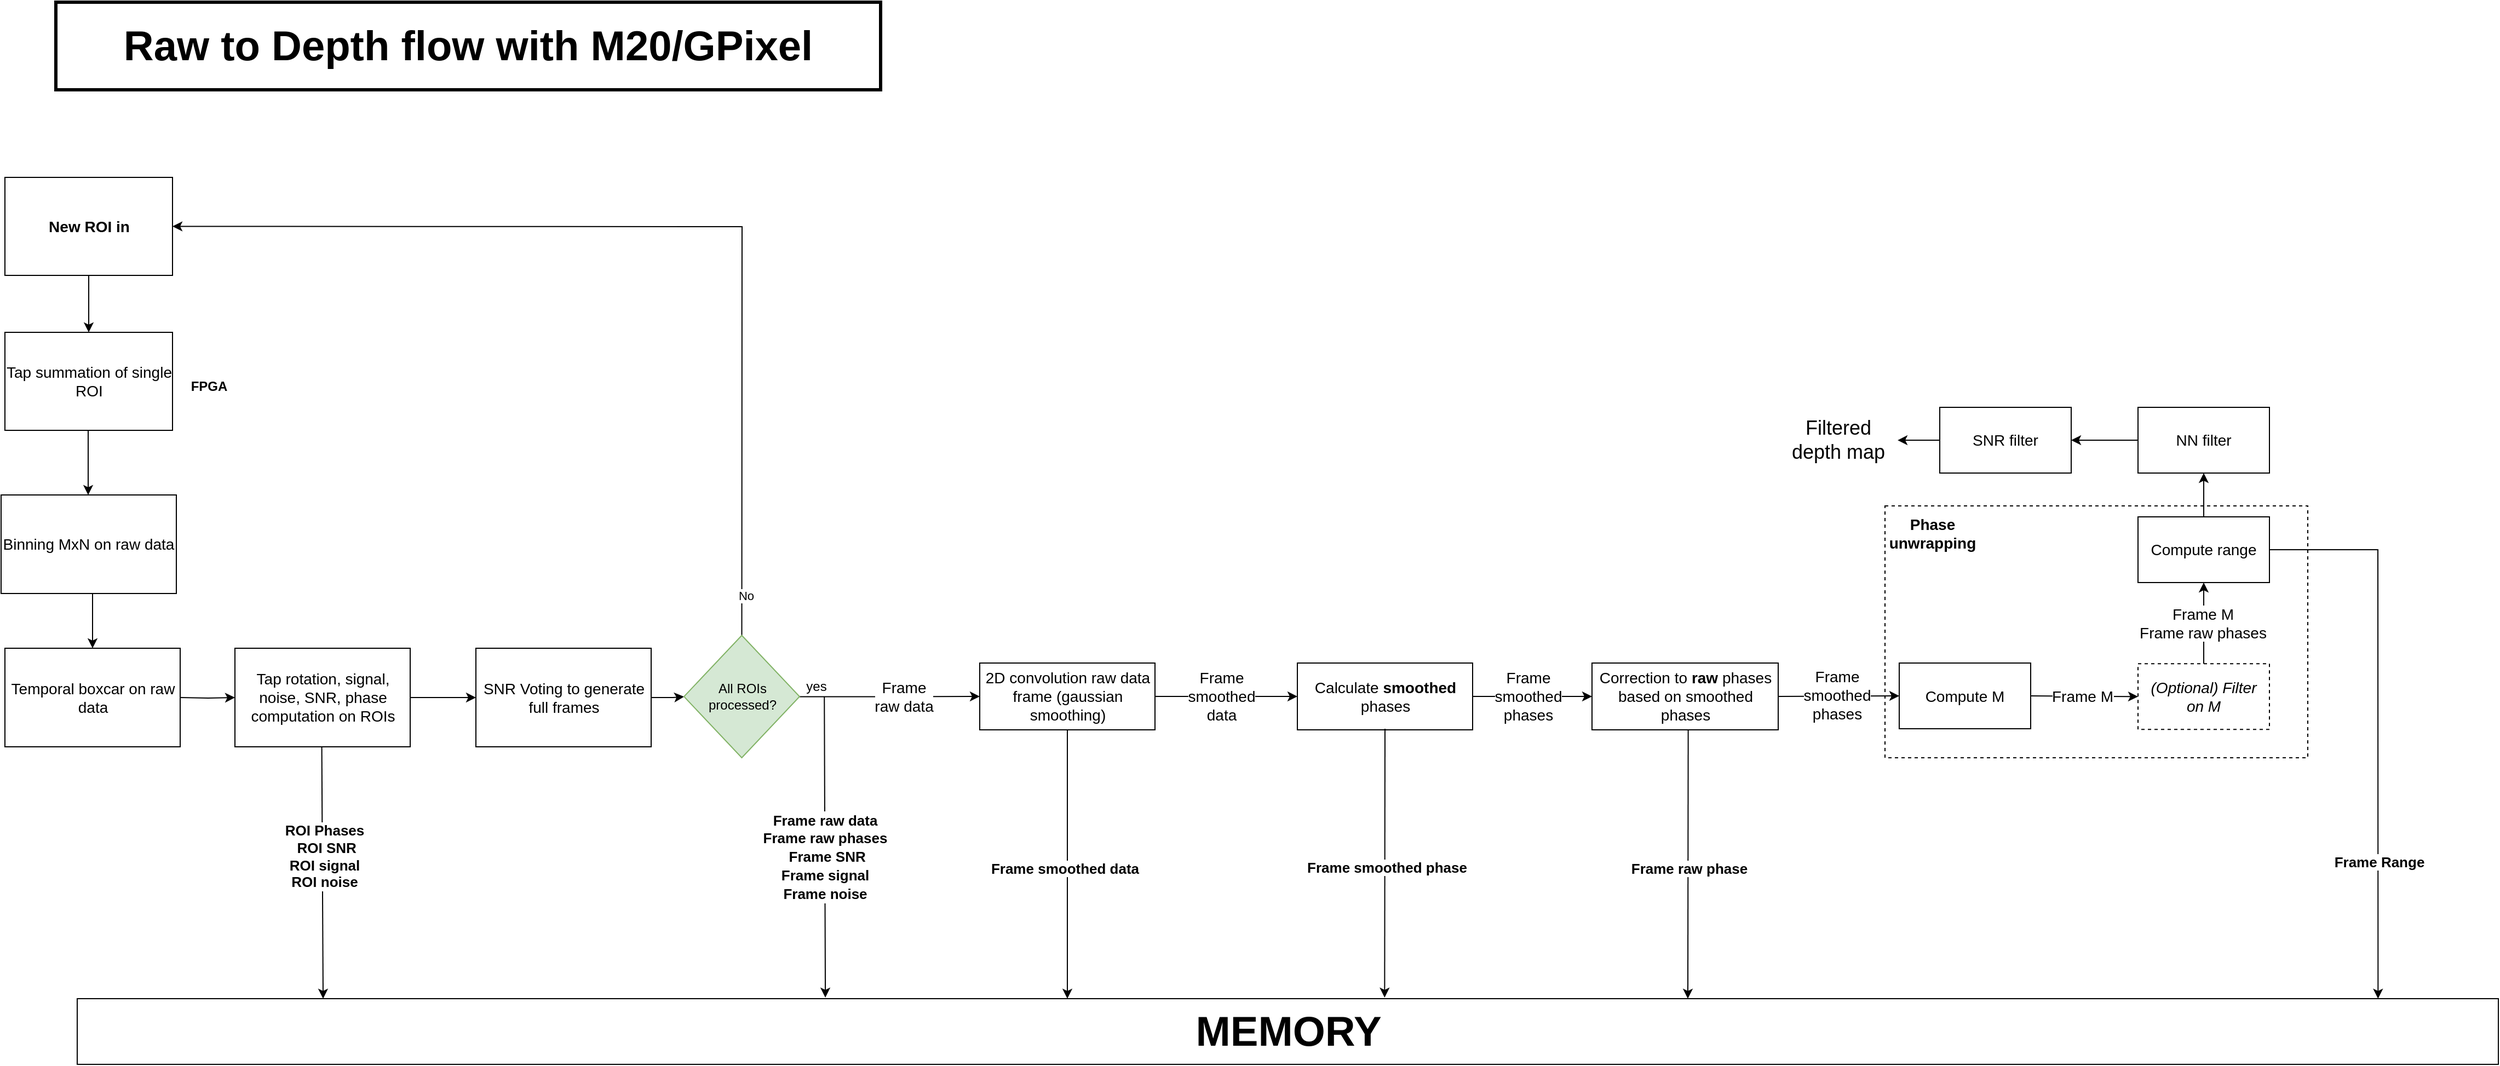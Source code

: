 <mxfile version="20.6.0" type="device" pages="3"><diagram id="_1r0rrtnISIJLW2VxxI8" name="M20_GPixel"><mxGraphModel dx="1733" dy="1053" grid="1" gridSize="10" guides="1" tooltips="1" connect="1" arrows="1" fold="1" page="1" pageScale="1" pageWidth="2336" pageHeight="1654" math="0" shadow="0"><root><mxCell id="6aKRy_bnanjTAb0YDLWA-0"/><mxCell id="6aKRy_bnanjTAb0YDLWA-1" parent="6aKRy_bnanjTAb0YDLWA-0"/><mxCell id="S5E-c5DxsR167eCjcxZW-0" value="" style="edgeStyle=orthogonalEdgeStyle;rounded=0;orthogonalLoop=1;jettySize=auto;html=1;" parent="6aKRy_bnanjTAb0YDLWA-1" source="S5E-c5DxsR167eCjcxZW-1" target="S5E-c5DxsR167eCjcxZW-4" edge="1"><mxGeometry relative="1" as="geometry"/></mxCell><mxCell id="S5E-c5DxsR167eCjcxZW-1" value="&lt;b style=&quot;font-size: 14px&quot;&gt;New ROI in&lt;/b&gt;" style="rounded=0;whiteSpace=wrap;html=1;" parent="6aKRy_bnanjTAb0YDLWA-1" vertex="1"><mxGeometry x="33.5" y="270" width="153" height="89.5" as="geometry"/></mxCell><mxCell id="S5E-c5DxsR167eCjcxZW-2" value="" style="edgeStyle=orthogonalEdgeStyle;rounded=0;orthogonalLoop=1;jettySize=auto;html=1;entryX=0.475;entryY=0;entryDx=0;entryDy=0;entryPerimeter=0;" parent="6aKRy_bnanjTAb0YDLWA-1" source="S5E-c5DxsR167eCjcxZW-4" edge="1"><mxGeometry relative="1" as="geometry"><mxPoint x="109.5" y="560" as="targetPoint"/></mxGeometry></mxCell><mxCell id="S5E-c5DxsR167eCjcxZW-4" value="&lt;font style=&quot;font-size: 14px&quot;&gt;Tap summation of single ROI&lt;/font&gt;" style="rounded=0;whiteSpace=wrap;html=1;" parent="6aKRy_bnanjTAb0YDLWA-1" vertex="1"><mxGeometry x="33.5" y="411.5" width="153" height="89.5" as="geometry"/></mxCell><mxCell id="S5E-c5DxsR167eCjcxZW-5" value="" style="edgeStyle=orthogonalEdgeStyle;rounded=0;orthogonalLoop=1;jettySize=auto;html=1;fontSize=18;" parent="6aKRy_bnanjTAb0YDLWA-1" target="S5E-c5DxsR167eCjcxZW-27" edge="1"><mxGeometry relative="1" as="geometry"><mxPoint x="193.5" y="745" as="sourcePoint"/></mxGeometry></mxCell><mxCell id="S5E-c5DxsR167eCjcxZW-8" value="&lt;b&gt;FPGA&lt;/b&gt;" style="text;html=1;strokeColor=none;fillColor=none;align=center;verticalAlign=middle;whiteSpace=wrap;rounded=0;" parent="6aKRy_bnanjTAb0YDLWA-1" vertex="1"><mxGeometry x="190" y="446.25" width="60" height="30" as="geometry"/></mxCell><mxCell id="S5E-c5DxsR167eCjcxZW-9" value="" style="edgeStyle=orthogonalEdgeStyle;rounded=0;orthogonalLoop=1;jettySize=auto;html=1;" parent="6aKRy_bnanjTAb0YDLWA-1" source="S5E-c5DxsR167eCjcxZW-10" target="S5E-c5DxsR167eCjcxZW-24" edge="1"><mxGeometry relative="1" as="geometry"/></mxCell><mxCell id="S5E-c5DxsR167eCjcxZW-10" value="&lt;font style=&quot;font-size: 14px&quot;&gt;SNR Voting to generate full frames&lt;/font&gt;" style="rounded=0;whiteSpace=wrap;html=1;" parent="6aKRy_bnanjTAb0YDLWA-1" vertex="1"><mxGeometry x="463.5" y="700" width="160" height="90" as="geometry"/></mxCell><mxCell id="S5E-c5DxsR167eCjcxZW-11" value="" style="edgeStyle=orthogonalEdgeStyle;rounded=0;orthogonalLoop=1;jettySize=auto;html=1;" parent="6aKRy_bnanjTAb0YDLWA-1" source="S5E-c5DxsR167eCjcxZW-13" target="S5E-c5DxsR167eCjcxZW-16" edge="1"><mxGeometry relative="1" as="geometry"/></mxCell><mxCell id="DTqda7pxivJY_WhNnPBy-13" value="Frame &lt;br&gt;smoothed&lt;br&gt;data" style="edgeLabel;html=1;align=center;verticalAlign=middle;resizable=0;points=[];fontSize=14;" parent="S5E-c5DxsR167eCjcxZW-11" vertex="1" connectable="0"><mxGeometry x="-0.247" y="-1" relative="1" as="geometry"><mxPoint x="11" y="-1" as="offset"/></mxGeometry></mxCell><mxCell id="S5E-c5DxsR167eCjcxZW-13" value="&lt;font style=&quot;font-size: 14px&quot;&gt;2D convolution raw data frame (gaussian smoothing)&lt;/font&gt;" style="rounded=0;whiteSpace=wrap;html=1;" parent="6aKRy_bnanjTAb0YDLWA-1" vertex="1"><mxGeometry x="923.5" y="713.5" width="160" height="61" as="geometry"/></mxCell><mxCell id="DTqda7pxivJY_WhNnPBy-8" value="" style="edgeStyle=orthogonalEdgeStyle;rounded=0;orthogonalLoop=1;jettySize=auto;html=1;fontSize=14;" parent="6aKRy_bnanjTAb0YDLWA-1" source="S5E-c5DxsR167eCjcxZW-16" target="DTqda7pxivJY_WhNnPBy-7" edge="1"><mxGeometry relative="1" as="geometry"/></mxCell><mxCell id="DTqda7pxivJY_WhNnPBy-14" value="Frame &lt;br&gt;smoothed &lt;br&gt;phases" style="edgeLabel;html=1;align=center;verticalAlign=middle;resizable=0;points=[];fontSize=14;" parent="DTqda7pxivJY_WhNnPBy-8" vertex="1" connectable="0"><mxGeometry x="-0.175" y="1" relative="1" as="geometry"><mxPoint x="5" y="1" as="offset"/></mxGeometry></mxCell><mxCell id="S5E-c5DxsR167eCjcxZW-16" value="&lt;font style=&quot;font-size: 14px&quot;&gt;Calculate &lt;b&gt;smoothed &lt;/b&gt;phases&lt;/font&gt;" style="rounded=0;whiteSpace=wrap;html=1;" parent="6aKRy_bnanjTAb0YDLWA-1" vertex="1"><mxGeometry x="1213.5" y="713.5" width="160" height="61" as="geometry"/></mxCell><mxCell id="S5E-c5DxsR167eCjcxZW-20" value="" style="edgeStyle=orthogonalEdgeStyle;rounded=0;orthogonalLoop=1;jettySize=auto;html=1;" parent="6aKRy_bnanjTAb0YDLWA-1" source="S5E-c5DxsR167eCjcxZW-24" target="S5E-c5DxsR167eCjcxZW-13" edge="1"><mxGeometry relative="1" as="geometry"/></mxCell><mxCell id="DTqda7pxivJY_WhNnPBy-12" value="Frame &lt;br&gt;raw data" style="edgeLabel;html=1;align=center;verticalAlign=middle;resizable=0;points=[];fontSize=14;" parent="S5E-c5DxsR167eCjcxZW-20" vertex="1" connectable="0"><mxGeometry x="0.309" y="1" relative="1" as="geometry"><mxPoint x="-13" y="1" as="offset"/></mxGeometry></mxCell><mxCell id="S5E-c5DxsR167eCjcxZW-21" value="yes" style="text;html=1;align=center;verticalAlign=middle;resizable=0;points=[];autosize=1;strokeColor=none;fillColor=none;" parent="6aKRy_bnanjTAb0YDLWA-1" vertex="1"><mxGeometry x="759" y="725" width="30" height="20" as="geometry"/></mxCell><mxCell id="S5E-c5DxsR167eCjcxZW-22" value="" style="endArrow=classic;html=1;rounded=0;exitX=0.5;exitY=0;exitDx=0;exitDy=0;entryX=1;entryY=0.5;entryDx=0;entryDy=0;" parent="6aKRy_bnanjTAb0YDLWA-1" source="S5E-c5DxsR167eCjcxZW-24" target="S5E-c5DxsR167eCjcxZW-1" edge="1"><mxGeometry width="50" height="50" relative="1" as="geometry"><mxPoint x="801.5" y="605" as="sourcePoint"/><mxPoint x="851.5" y="555" as="targetPoint"/><Array as="points"><mxPoint x="706.5" y="315"/></Array></mxGeometry></mxCell><mxCell id="S5E-c5DxsR167eCjcxZW-23" value="No" style="edgeLabel;html=1;align=center;verticalAlign=middle;resizable=0;points=[];" parent="S5E-c5DxsR167eCjcxZW-22" vertex="1" connectable="0"><mxGeometry x="-0.918" y="-3" relative="1" as="geometry"><mxPoint as="offset"/></mxGeometry></mxCell><mxCell id="S5E-c5DxsR167eCjcxZW-24" value="All ROIs processed?" style="rhombus;whiteSpace=wrap;html=1;fillColor=#d5e8d4;strokeColor=#82b366;" parent="6aKRy_bnanjTAb0YDLWA-1" vertex="1"><mxGeometry x="653.5" y="688.25" width="105.5" height="111.75" as="geometry"/></mxCell><mxCell id="S5E-c5DxsR167eCjcxZW-27" value="&lt;font style=&quot;font-size: 14px&quot;&gt;Tap rotation, signal, noise, SNR, phase computation on ROIs&lt;/font&gt;" style="rounded=0;whiteSpace=wrap;html=1;" parent="6aKRy_bnanjTAb0YDLWA-1" vertex="1"><mxGeometry x="243.5" y="700" width="160" height="90" as="geometry"/></mxCell><mxCell id="S5E-c5DxsR167eCjcxZW-29" value="&lt;b&gt;&lt;font style=&quot;font-size: 38px&quot;&gt;Raw to Depth flow with M20/GPixel&lt;/font&gt;&lt;/b&gt;" style="text;html=1;strokeColor=default;fillColor=none;align=center;verticalAlign=middle;whiteSpace=wrap;rounded=0;fontSize=18;strokeWidth=3;" parent="6aKRy_bnanjTAb0YDLWA-1" vertex="1"><mxGeometry x="80" y="110" width="753" height="80" as="geometry"/></mxCell><mxCell id="S5E-c5DxsR167eCjcxZW-30" value="&lt;b&gt;MEMORY&lt;/b&gt;" style="rounded=0;whiteSpace=wrap;html=1;fontSize=38;" parent="6aKRy_bnanjTAb0YDLWA-1" vertex="1"><mxGeometry x="99.5" y="1020" width="2210.5" height="60" as="geometry"/></mxCell><mxCell id="S5E-c5DxsR167eCjcxZW-34" value="" style="endArrow=classic;html=1;rounded=0;fontSize=38;exitX=0.5;exitY=1;exitDx=0;exitDy=0;entryX=0.142;entryY=0;entryDx=0;entryDy=0;entryPerimeter=0;" parent="6aKRy_bnanjTAb0YDLWA-1" edge="1"><mxGeometry width="50" height="50" relative="1" as="geometry"><mxPoint x="322.79" y="790" as="sourcePoint"/><mxPoint x="324" y="1020" as="targetPoint"/></mxGeometry></mxCell><mxCell id="S5E-c5DxsR167eCjcxZW-35" value="&lt;font style=&quot;font-size: 13px&quot;&gt;&lt;b&gt;&lt;br&gt;&lt;/b&gt;&lt;/font&gt;" style="edgeLabel;html=1;align=center;verticalAlign=middle;resizable=0;points=[];fontSize=38;" parent="S5E-c5DxsR167eCjcxZW-34" vertex="1" connectable="0"><mxGeometry x="-0.165" y="-1" relative="1" as="geometry"><mxPoint x="1" y="23" as="offset"/></mxGeometry></mxCell><mxCell id="S5E-c5DxsR167eCjcxZW-36" value="&lt;b&gt;ROI Phases&lt;br&gt;&amp;nbsp;ROI SNR&lt;br&gt;ROI signal&lt;br&gt;ROI noise&lt;br&gt;&lt;/b&gt;" style="edgeLabel;html=1;align=center;verticalAlign=middle;resizable=0;points=[];fontSize=13;" parent="S5E-c5DxsR167eCjcxZW-34" vertex="1" connectable="0"><mxGeometry x="-0.185" y="1" relative="1" as="geometry"><mxPoint y="6" as="offset"/></mxGeometry></mxCell><mxCell id="S5E-c5DxsR167eCjcxZW-40" value="" style="endArrow=classic;html=1;rounded=0;fontSize=38;exitX=0.5;exitY=1;exitDx=0;exitDy=0;" parent="6aKRy_bnanjTAb0YDLWA-1" source="S5E-c5DxsR167eCjcxZW-13" edge="1"><mxGeometry width="50" height="50" relative="1" as="geometry"><mxPoint x="973.83" y="790" as="sourcePoint"/><mxPoint x="1003.5" y="1020" as="targetPoint"/></mxGeometry></mxCell><mxCell id="S5E-c5DxsR167eCjcxZW-41" value="&lt;font style=&quot;font-size: 13px&quot;&gt;&lt;b&gt;&lt;br&gt;&lt;/b&gt;&lt;/font&gt;" style="edgeLabel;html=1;align=center;verticalAlign=middle;resizable=0;points=[];fontSize=38;" parent="S5E-c5DxsR167eCjcxZW-40" vertex="1" connectable="0"><mxGeometry x="-0.165" y="-1" relative="1" as="geometry"><mxPoint x="1" y="23" as="offset"/></mxGeometry></mxCell><mxCell id="S5E-c5DxsR167eCjcxZW-42" value="&lt;b&gt;Frame smoothed data&lt;/b&gt;" style="edgeLabel;html=1;align=center;verticalAlign=middle;resizable=0;points=[];fontSize=13;" parent="S5E-c5DxsR167eCjcxZW-40" vertex="1" connectable="0"><mxGeometry x="-0.185" y="1" relative="1" as="geometry"><mxPoint x="-4" y="26" as="offset"/></mxGeometry></mxCell><mxCell id="S5E-c5DxsR167eCjcxZW-46" value="" style="endArrow=classic;html=1;rounded=0;fontSize=38;exitX=1;exitY=0.5;exitDx=0;exitDy=0;" parent="6aKRy_bnanjTAb0YDLWA-1" source="DTqda7pxivJY_WhNnPBy-24" edge="1"><mxGeometry width="50" height="50" relative="1" as="geometry"><mxPoint x="2200" y="895" as="sourcePoint"/><mxPoint x="2200.17" y="1020" as="targetPoint"/><Array as="points"><mxPoint x="2200" y="610"/></Array></mxGeometry></mxCell><mxCell id="S5E-c5DxsR167eCjcxZW-47" value="&lt;font style=&quot;font-size: 13px&quot;&gt;&lt;b&gt;&lt;br&gt;&lt;/b&gt;&lt;/font&gt;" style="edgeLabel;html=1;align=center;verticalAlign=middle;resizable=0;points=[];fontSize=38;" parent="S5E-c5DxsR167eCjcxZW-46" vertex="1" connectable="0"><mxGeometry x="-0.165" y="-1" relative="1" as="geometry"><mxPoint x="1" y="23" as="offset"/></mxGeometry></mxCell><mxCell id="S5E-c5DxsR167eCjcxZW-48" value="&lt;b&gt;Frame Range&lt;/b&gt;" style="edgeLabel;html=1;align=center;verticalAlign=middle;resizable=0;points=[];fontSize=13;" parent="S5E-c5DxsR167eCjcxZW-46" vertex="1" connectable="0"><mxGeometry x="-0.185" y="1" relative="1" as="geometry"><mxPoint y="176" as="offset"/></mxGeometry></mxCell><mxCell id="S5E-c5DxsR167eCjcxZW-54" value="Filtered depth map" style="text;html=1;strokeColor=none;fillColor=none;align=center;verticalAlign=middle;whiteSpace=wrap;rounded=0;fontSize=18;" parent="6aKRy_bnanjTAb0YDLWA-1" vertex="1"><mxGeometry x="1652.5" y="478.25" width="109" height="63.5" as="geometry"/></mxCell><mxCell id="R5micaOhXEVb24QA5wTE-2" value="" style="endArrow=classic;html=1;rounded=0;fontSize=10;exitX=0.5;exitY=1;exitDx=0;exitDy=0;entryX=0.5;entryY=0;entryDx=0;entryDy=0;" parent="6aKRy_bnanjTAb0YDLWA-1" edge="1"><mxGeometry width="50" height="50" relative="1" as="geometry"><mxPoint x="113.5" y="650" as="sourcePoint"/><mxPoint x="113.5" y="700" as="targetPoint"/></mxGeometry></mxCell><mxCell id="DTqda7pxivJY_WhNnPBy-0" value="&lt;font style=&quot;font-size: 14px&quot;&gt;Binning MxN on raw data&lt;/font&gt;" style="rounded=0;whiteSpace=wrap;html=1;" parent="6aKRy_bnanjTAb0YDLWA-1" vertex="1"><mxGeometry x="30" y="560" width="160" height="90" as="geometry"/></mxCell><mxCell id="DTqda7pxivJY_WhNnPBy-1" value="&lt;font style=&quot;font-size: 14px&quot;&gt;Temporal boxcar on raw data&lt;/font&gt;" style="rounded=0;whiteSpace=wrap;html=1;" parent="6aKRy_bnanjTAb0YDLWA-1" vertex="1"><mxGeometry x="33.5" y="700" width="160" height="90" as="geometry"/></mxCell><mxCell id="DTqda7pxivJY_WhNnPBy-2" value="" style="endArrow=classic;html=1;rounded=0;exitX=1;exitY=0.5;exitDx=0;exitDy=0;entryX=0;entryY=0.5;entryDx=0;entryDy=0;" parent="6aKRy_bnanjTAb0YDLWA-1" source="S5E-c5DxsR167eCjcxZW-27" target="S5E-c5DxsR167eCjcxZW-10" edge="1"><mxGeometry width="50" height="50" relative="1" as="geometry"><mxPoint x="433.5" y="600" as="sourcePoint"/><mxPoint x="483.5" y="550" as="targetPoint"/></mxGeometry></mxCell><mxCell id="DTqda7pxivJY_WhNnPBy-3" value="&lt;b&gt;&lt;br&gt;&lt;/b&gt;" style="edgeLabel;html=1;align=center;verticalAlign=middle;resizable=0;points=[];fontSize=13;" parent="6aKRy_bnanjTAb0YDLWA-1" vertex="1" connectable="0"><mxGeometry x="813.495" y="870.001" as="geometry"/></mxCell><mxCell id="DTqda7pxivJY_WhNnPBy-4" value="" style="endArrow=classic;html=1;rounded=0;fontSize=14;entryX=0.309;entryY=-0.017;entryDx=0;entryDy=0;entryPerimeter=0;exitX=0.754;exitY=0.963;exitDx=0;exitDy=0;exitPerimeter=0;" parent="6aKRy_bnanjTAb0YDLWA-1" source="S5E-c5DxsR167eCjcxZW-21" target="S5E-c5DxsR167eCjcxZW-30" edge="1"><mxGeometry width="50" height="50" relative="1" as="geometry"><mxPoint x="793.5" y="740" as="sourcePoint"/><mxPoint x="815.25" y="1009.02" as="targetPoint"/></mxGeometry></mxCell><mxCell id="DTqda7pxivJY_WhNnPBy-5" value="&lt;b style=&quot;font-size: 13px&quot;&gt;Frame raw data&lt;br&gt;Frame raw phases&lt;br&gt;&amp;nbsp;Frame SNR&lt;br&gt;Frame signal&lt;br&gt;Frame noise&lt;/b&gt;" style="edgeLabel;html=1;align=center;verticalAlign=middle;resizable=0;points=[];fontSize=14;" parent="DTqda7pxivJY_WhNnPBy-4" vertex="1" connectable="0"><mxGeometry x="-0.558" relative="1" as="geometry"><mxPoint y="85" as="offset"/></mxGeometry></mxCell><mxCell id="DTqda7pxivJY_WhNnPBy-7" value="&lt;span style=&quot;font-size: 14px&quot;&gt;Correction to&amp;nbsp;&lt;/span&gt;&lt;b style=&quot;font-size: 14px&quot;&gt;raw&amp;nbsp;&lt;/b&gt;&lt;span style=&quot;font-size: 14px&quot;&gt;phases based on smoothed phases&lt;/span&gt;" style="rounded=0;whiteSpace=wrap;html=1;" parent="6aKRy_bnanjTAb0YDLWA-1" vertex="1"><mxGeometry x="1482.5" y="713.5" width="170" height="61" as="geometry"/></mxCell><mxCell id="DTqda7pxivJY_WhNnPBy-15" value="" style="endArrow=classic;html=1;rounded=0;fontSize=38;exitX=0.5;exitY=1;exitDx=0;exitDy=0;entryX=0.54;entryY=0;entryDx=0;entryDy=0;entryPerimeter=0;" parent="6aKRy_bnanjTAb0YDLWA-1" edge="1"><mxGeometry width="50" height="50" relative="1" as="geometry"><mxPoint x="1570.33" y="774.5" as="sourcePoint"/><mxPoint x="1570" y="1020" as="targetPoint"/></mxGeometry></mxCell><mxCell id="DTqda7pxivJY_WhNnPBy-16" value="&lt;font style=&quot;font-size: 13px&quot;&gt;&lt;b&gt;&lt;br&gt;&lt;/b&gt;&lt;/font&gt;" style="edgeLabel;html=1;align=center;verticalAlign=middle;resizable=0;points=[];fontSize=38;" parent="DTqda7pxivJY_WhNnPBy-15" vertex="1" connectable="0"><mxGeometry x="-0.165" y="-1" relative="1" as="geometry"><mxPoint x="1" y="23" as="offset"/></mxGeometry></mxCell><mxCell id="DTqda7pxivJY_WhNnPBy-17" value="&lt;b&gt;Frame raw phase&lt;/b&gt;" style="edgeLabel;html=1;align=center;verticalAlign=middle;resizable=0;points=[];fontSize=13;" parent="DTqda7pxivJY_WhNnPBy-15" vertex="1" connectable="0"><mxGeometry x="-0.185" y="1" relative="1" as="geometry"><mxPoint y="26" as="offset"/></mxGeometry></mxCell><mxCell id="DTqda7pxivJY_WhNnPBy-18" value="Compute M" style="rounded=0;whiteSpace=wrap;html=1;fontSize=14;" parent="6aKRy_bnanjTAb0YDLWA-1" vertex="1"><mxGeometry x="1763" y="713.5" width="120" height="60" as="geometry"/></mxCell><mxCell id="DTqda7pxivJY_WhNnPBy-19" value="&lt;i&gt;(Optional) Filter &lt;br&gt;on M&lt;/i&gt;" style="rounded=0;whiteSpace=wrap;html=1;fontSize=14;dashed=1;" parent="6aKRy_bnanjTAb0YDLWA-1" vertex="1"><mxGeometry x="1981" y="714.12" width="120" height="60" as="geometry"/></mxCell><mxCell id="DTqda7pxivJY_WhNnPBy-20" value="" style="endArrow=classic;html=1;rounded=0;fontSize=14;exitX=1;exitY=0.5;exitDx=0;exitDy=0;entryX=0;entryY=0.5;entryDx=0;entryDy=0;" parent="6aKRy_bnanjTAb0YDLWA-1" source="DTqda7pxivJY_WhNnPBy-7" target="DTqda7pxivJY_WhNnPBy-18" edge="1"><mxGeometry width="50" height="50" relative="1" as="geometry"><mxPoint x="1690" y="580" as="sourcePoint"/><mxPoint x="1740" y="530" as="targetPoint"/></mxGeometry></mxCell><mxCell id="DTqda7pxivJY_WhNnPBy-21" value="Frame &lt;br&gt;smoothed &lt;br&gt;phases" style="edgeLabel;html=1;align=center;verticalAlign=middle;resizable=0;points=[];fontSize=14;" parent="DTqda7pxivJY_WhNnPBy-20" vertex="1" connectable="0"><mxGeometry x="0.305" y="2" relative="1" as="geometry"><mxPoint x="-19" y="1" as="offset"/></mxGeometry></mxCell><mxCell id="DTqda7pxivJY_WhNnPBy-22" value="" style="endArrow=classic;html=1;rounded=0;fontSize=14;exitX=1;exitY=0.5;exitDx=0;exitDy=0;entryX=0;entryY=0.5;entryDx=0;entryDy=0;" parent="6aKRy_bnanjTAb0YDLWA-1" source="DTqda7pxivJY_WhNnPBy-18" target="DTqda7pxivJY_WhNnPBy-19" edge="1"><mxGeometry width="50" height="50" relative="1" as="geometry"><mxPoint x="1930" y="860" as="sourcePoint"/><mxPoint x="1980" y="810" as="targetPoint"/></mxGeometry></mxCell><mxCell id="DTqda7pxivJY_WhNnPBy-23" value="Frame M" style="edgeLabel;html=1;align=center;verticalAlign=middle;resizable=0;points=[];fontSize=14;" parent="DTqda7pxivJY_WhNnPBy-22" vertex="1" connectable="0"><mxGeometry x="0.192" y="1" relative="1" as="geometry"><mxPoint x="-12" y="1" as="offset"/></mxGeometry></mxCell><mxCell id="DTqda7pxivJY_WhNnPBy-24" value="Compute range" style="rounded=0;whiteSpace=wrap;html=1;fontSize=14;" parent="6aKRy_bnanjTAb0YDLWA-1" vertex="1"><mxGeometry x="1981" y="580" width="120" height="60" as="geometry"/></mxCell><mxCell id="DTqda7pxivJY_WhNnPBy-25" value="" style="endArrow=classic;html=1;rounded=0;fontSize=14;exitX=0.5;exitY=0;exitDx=0;exitDy=0;entryX=0.5;entryY=1;entryDx=0;entryDy=0;" parent="6aKRy_bnanjTAb0YDLWA-1" source="DTqda7pxivJY_WhNnPBy-19" target="DTqda7pxivJY_WhNnPBy-24" edge="1"><mxGeometry width="50" height="50" relative="1" as="geometry"><mxPoint x="2121" y="690" as="sourcePoint"/><mxPoint x="2171" y="640" as="targetPoint"/></mxGeometry></mxCell><mxCell id="DTqda7pxivJY_WhNnPBy-26" value="Frame M&lt;br&gt;Frame raw phases" style="edgeLabel;html=1;align=center;verticalAlign=middle;resizable=0;points=[];fontSize=14;" parent="DTqda7pxivJY_WhNnPBy-25" vertex="1" connectable="0"><mxGeometry x="0.34" y="1" relative="1" as="geometry"><mxPoint y="12" as="offset"/></mxGeometry></mxCell><mxCell id="DTqda7pxivJY_WhNnPBy-27" value="" style="rounded=0;whiteSpace=wrap;html=1;fontSize=14;fillColor=none;dashed=1;" parent="6aKRy_bnanjTAb0YDLWA-1" vertex="1"><mxGeometry x="1750" y="570" width="386" height="230" as="geometry"/></mxCell><mxCell id="DTqda7pxivJY_WhNnPBy-32" value="" style="edgeStyle=orthogonalEdgeStyle;rounded=0;orthogonalLoop=1;jettySize=auto;html=1;fontSize=14;" parent="6aKRy_bnanjTAb0YDLWA-1" source="DTqda7pxivJY_WhNnPBy-28" target="S5E-c5DxsR167eCjcxZW-54" edge="1"><mxGeometry relative="1" as="geometry"/></mxCell><mxCell id="DTqda7pxivJY_WhNnPBy-28" value="SNR filter" style="rounded=0;whiteSpace=wrap;html=1;fontSize=14;" parent="6aKRy_bnanjTAb0YDLWA-1" vertex="1"><mxGeometry x="1800" y="480" width="120" height="60" as="geometry"/></mxCell><mxCell id="DTqda7pxivJY_WhNnPBy-29" value="NN filter" style="rounded=0;whiteSpace=wrap;html=1;fontSize=14;" parent="6aKRy_bnanjTAb0YDLWA-1" vertex="1"><mxGeometry x="1981" y="480" width="120" height="60" as="geometry"/></mxCell><mxCell id="DTqda7pxivJY_WhNnPBy-30" value="" style="endArrow=classic;html=1;rounded=0;fontSize=14;exitX=0.5;exitY=0;exitDx=0;exitDy=0;entryX=0.5;entryY=1;entryDx=0;entryDy=0;" parent="6aKRy_bnanjTAb0YDLWA-1" source="DTqda7pxivJY_WhNnPBy-24" target="DTqda7pxivJY_WhNnPBy-29" edge="1"><mxGeometry width="50" height="50" relative="1" as="geometry"><mxPoint x="2140" y="580" as="sourcePoint"/><mxPoint x="2190" y="530" as="targetPoint"/></mxGeometry></mxCell><mxCell id="DTqda7pxivJY_WhNnPBy-31" value="" style="endArrow=classic;html=1;rounded=0;fontSize=14;exitX=0;exitY=0.5;exitDx=0;exitDy=0;entryX=1;entryY=0.5;entryDx=0;entryDy=0;" parent="6aKRy_bnanjTAb0YDLWA-1" source="DTqda7pxivJY_WhNnPBy-29" target="DTqda7pxivJY_WhNnPBy-28" edge="1"><mxGeometry width="50" height="50" relative="1" as="geometry"><mxPoint x="1700" y="650" as="sourcePoint"/><mxPoint x="1750" y="600" as="targetPoint"/></mxGeometry></mxCell><mxCell id="DTqda7pxivJY_WhNnPBy-33" value="&lt;b&gt;Phase unwrapping&lt;/b&gt;" style="text;html=1;strokeColor=none;fillColor=none;align=center;verticalAlign=middle;whiteSpace=wrap;rounded=0;dashed=1;fontSize=14;" parent="6aKRy_bnanjTAb0YDLWA-1" vertex="1"><mxGeometry x="1750" y="580" width="87" height="30" as="geometry"/></mxCell><mxCell id="DTqda7pxivJY_WhNnPBy-34" value="" style="endArrow=classic;html=1;rounded=0;fontSize=38;exitX=0.5;exitY=1;exitDx=0;exitDy=0;entryX=0.54;entryY=0;entryDx=0;entryDy=0;entryPerimeter=0;" parent="6aKRy_bnanjTAb0YDLWA-1" edge="1"><mxGeometry width="50" height="50" relative="1" as="geometry"><mxPoint x="1293.49" y="773.5" as="sourcePoint"/><mxPoint x="1293.16" y="1019" as="targetPoint"/></mxGeometry></mxCell><mxCell id="DTqda7pxivJY_WhNnPBy-35" value="&lt;font style=&quot;font-size: 13px&quot;&gt;&lt;b&gt;&lt;br&gt;&lt;/b&gt;&lt;/font&gt;" style="edgeLabel;html=1;align=center;verticalAlign=middle;resizable=0;points=[];fontSize=38;" parent="DTqda7pxivJY_WhNnPBy-34" vertex="1" connectable="0"><mxGeometry x="-0.165" y="-1" relative="1" as="geometry"><mxPoint x="1" y="23" as="offset"/></mxGeometry></mxCell><mxCell id="DTqda7pxivJY_WhNnPBy-36" value="&lt;b&gt;Frame smoothed phase&lt;/b&gt;" style="edgeLabel;html=1;align=center;verticalAlign=middle;resizable=0;points=[];fontSize=13;" parent="DTqda7pxivJY_WhNnPBy-34" vertex="1" connectable="0"><mxGeometry x="-0.185" y="1" relative="1" as="geometry"><mxPoint y="26" as="offset"/></mxGeometry></mxCell></root></mxGraphModel></diagram><diagram id="Q-uvVJbJCfVyzSU10rUv" name="pyr2d description"><mxGraphModel dx="1011" dy="614" grid="1" gridSize="10" guides="1" tooltips="1" connect="1" arrows="1" fold="1" page="1" pageScale="1" pageWidth="1100" pageHeight="850" math="0" shadow="0"><root><mxCell id="0"/><mxCell id="1" parent="0"/><mxCell id="QFWfl-4EoTLKhYBfAUQx-27" value="" style="rounded=0;whiteSpace=wrap;html=1;fillColor=none;dashed=1;" vertex="1" parent="1"><mxGeometry x="30" y="120" width="870" height="80" as="geometry"/></mxCell><mxCell id="QFWfl-4EoTLKhYBfAUQx-29" value="" style="rounded=0;whiteSpace=wrap;html=1;fillColor=none;dashed=1;" vertex="1" parent="1"><mxGeometry x="30" y="384.5" width="870" height="80" as="geometry"/></mxCell><mxCell id="QFWfl-4EoTLKhYBfAUQx-28" value="" style="rounded=0;whiteSpace=wrap;html=1;fillColor=none;dashed=1;" vertex="1" parent="1"><mxGeometry x="30" y="255" width="870" height="80" as="geometry"/></mxCell><mxCell id="QFWfl-4EoTLKhYBfAUQx-1" value="M20_simple_testbench" style="rounded=0;whiteSpace=wrap;html=1;fillColor=#d5e8d4;strokeColor=#82b366;" vertex="1" parent="1"><mxGeometry x="212.5" y="140" width="170" height="40" as="geometry"/></mxCell><mxCell id="QFWfl-4EoTLKhYBfAUQx-2" value="M20_time_domain_boxcar_tb" style="rounded=0;whiteSpace=wrap;html=1;fillColor=#d5e8d4;strokeColor=#82b366;" vertex="1" parent="1"><mxGeometry x="412.5" y="140" width="170" height="40" as="geometry"/></mxCell><mxCell id="QFWfl-4EoTLKhYBfAUQx-3" value="M20_stripe_mode" style="rounded=0;whiteSpace=wrap;html=1;fillColor=#d5e8d4;strokeColor=#82b366;" vertex="1" parent="1"><mxGeometry x="612.5" y="140" width="170" height="40" as="geometry"/></mxCell><mxCell id="QFWfl-4EoTLKhYBfAUQx-5" value="call(): default DSP pipeline" style="rounded=0;whiteSpace=wrap;html=1;fillColor=#dae8fc;strokeColor=#6c8ebf;" vertex="1" parent="1"><mxGeometry x="290" y="270" width="210" height="50" as="geometry"/></mxCell><mxCell id="QFWfl-4EoTLKhYBfAUQx-7" value="stripe_mode_process" style="rounded=0;whiteSpace=wrap;html=1;fillColor=#dae8fc;strokeColor=#6c8ebf;" vertex="1" parent="1"><mxGeometry x="530" y="270" width="210" height="50" as="geometry"/></mxCell><mxCell id="QFWfl-4EoTLKhYBfAUQx-9" value="compute_phase" style="rounded=0;whiteSpace=wrap;html=1;fillColor=#f8cecc;strokeColor=#b85450;" vertex="1" parent="1"><mxGeometry x="461" y="402" width="120" height="45" as="geometry"/></mxCell><mxCell id="QFWfl-4EoTLKhYBfAUQx-10" value="binning" style="rounded=0;whiteSpace=wrap;html=1;fillColor=#f8cecc;strokeColor=#b85450;" vertex="1" parent="1"><mxGeometry x="311" y="402" width="120" height="45" as="geometry"/></mxCell><mxCell id="QFWfl-4EoTLKhYBfAUQx-13" value="" style="endArrow=none;dashed=1;html=1;dashPattern=1 3;strokeWidth=2;rounded=0;" edge="1" parent="1"><mxGeometry width="50" height="50" relative="1" as="geometry"><mxPoint x="817.5" y="159.5" as="sourcePoint"/><mxPoint x="857.5" y="159.5" as="targetPoint"/></mxGeometry></mxCell><mxCell id="QFWfl-4EoTLKhYBfAUQx-14" value="" style="endArrow=none;dashed=1;html=1;dashPattern=1 3;strokeWidth=2;rounded=0;" edge="1" parent="1"><mxGeometry width="50" height="50" relative="1" as="geometry"><mxPoint x="817" y="294.83" as="sourcePoint"/><mxPoint x="857" y="294.83" as="targetPoint"/></mxGeometry></mxCell><mxCell id="QFWfl-4EoTLKhYBfAUQx-15" value="" style="endArrow=none;dashed=1;html=1;dashPattern=1 3;strokeWidth=2;rounded=0;fillColor=#f8cecc;strokeColor=#000000;" edge="1" parent="1"><mxGeometry width="50" height="50" relative="1" as="geometry"><mxPoint x="817" y="424.16" as="sourcePoint"/><mxPoint x="857" y="424.16" as="targetPoint"/></mxGeometry></mxCell><mxCell id="QFWfl-4EoTLKhYBfAUQx-16" value="" style="endArrow=classic;html=1;rounded=0;exitX=0.5;exitY=0;exitDx=0;exitDy=0;entryX=0.5;entryY=1;entryDx=0;entryDy=0;" edge="1" parent="1" source="QFWfl-4EoTLKhYBfAUQx-5" target="QFWfl-4EoTLKhYBfAUQx-1"><mxGeometry width="50" height="50" relative="1" as="geometry"><mxPoint x="280" y="240" as="sourcePoint"/><mxPoint x="330" y="190" as="targetPoint"/></mxGeometry></mxCell><mxCell id="QFWfl-4EoTLKhYBfAUQx-17" value="" style="endArrow=classic;html=1;rounded=0;exitX=0.5;exitY=0;exitDx=0;exitDy=0;entryX=0.5;entryY=1;entryDx=0;entryDy=0;" edge="1" parent="1" source="QFWfl-4EoTLKhYBfAUQx-5" target="QFWfl-4EoTLKhYBfAUQx-2"><mxGeometry width="50" height="50" relative="1" as="geometry"><mxPoint x="405" y="280" as="sourcePoint"/><mxPoint x="307.5" y="190" as="targetPoint"/></mxGeometry></mxCell><mxCell id="QFWfl-4EoTLKhYBfAUQx-18" value="" style="endArrow=classic;html=1;rounded=0;exitX=0.5;exitY=0;exitDx=0;exitDy=0;entryX=0.5;entryY=1;entryDx=0;entryDy=0;" edge="1" parent="1" source="QFWfl-4EoTLKhYBfAUQx-7" target="QFWfl-4EoTLKhYBfAUQx-3"><mxGeometry width="50" height="50" relative="1" as="geometry"><mxPoint x="630" y="270" as="sourcePoint"/><mxPoint x="732.5" y="180" as="targetPoint"/></mxGeometry></mxCell><mxCell id="QFWfl-4EoTLKhYBfAUQx-19" value="assemble frame" style="rounded=0;whiteSpace=wrap;html=1;fillColor=#f8cecc;strokeColor=#b85450;" vertex="1" parent="1"><mxGeometry x="611" y="402" width="120" height="45" as="geometry"/></mxCell><mxCell id="QFWfl-4EoTLKhYBfAUQx-21" value="" style="endArrow=classic;html=1;rounded=0;entryX=0.25;entryY=1;entryDx=0;entryDy=0;exitX=0.5;exitY=0;exitDx=0;exitDy=0;" edge="1" parent="1" source="QFWfl-4EoTLKhYBfAUQx-10" target="QFWfl-4EoTLKhYBfAUQx-5"><mxGeometry width="50" height="50" relative="1" as="geometry"><mxPoint x="220" y="510" as="sourcePoint"/><mxPoint x="290" y="460" as="targetPoint"/></mxGeometry></mxCell><mxCell id="QFWfl-4EoTLKhYBfAUQx-22" value="" style="endArrow=classic;html=1;rounded=0;exitX=0.5;exitY=0;exitDx=0;exitDy=0;entryX=0.25;entryY=1;entryDx=0;entryDy=0;" edge="1" parent="1" source="QFWfl-4EoTLKhYBfAUQx-10" target="QFWfl-4EoTLKhYBfAUQx-7"><mxGeometry width="50" height="50" relative="1" as="geometry"><mxPoint x="450" y="390" as="sourcePoint"/><mxPoint x="500" y="340" as="targetPoint"/></mxGeometry></mxCell><mxCell id="QFWfl-4EoTLKhYBfAUQx-23" value="" style="endArrow=classic;html=1;rounded=0;exitX=0.5;exitY=0;exitDx=0;exitDy=0;entryX=0.5;entryY=1;entryDx=0;entryDy=0;" edge="1" parent="1" source="QFWfl-4EoTLKhYBfAUQx-9" target="QFWfl-4EoTLKhYBfAUQx-5"><mxGeometry width="50" height="50" relative="1" as="geometry"><mxPoint x="440" y="390" as="sourcePoint"/><mxPoint x="490" y="340" as="targetPoint"/></mxGeometry></mxCell><mxCell id="QFWfl-4EoTLKhYBfAUQx-24" value="" style="endArrow=classic;html=1;rounded=0;exitX=0.5;exitY=0;exitDx=0;exitDy=0;" edge="1" parent="1" source="QFWfl-4EoTLKhYBfAUQx-9"><mxGeometry width="50" height="50" relative="1" as="geometry"><mxPoint x="440" y="402" as="sourcePoint"/><mxPoint x="630" y="320" as="targetPoint"/></mxGeometry></mxCell><mxCell id="QFWfl-4EoTLKhYBfAUQx-25" value="" style="endArrow=classic;html=1;rounded=0;entryX=0.75;entryY=1;entryDx=0;entryDy=0;exitX=0.5;exitY=0;exitDx=0;exitDy=0;" edge="1" parent="1" source="QFWfl-4EoTLKhYBfAUQx-19" target="QFWfl-4EoTLKhYBfAUQx-5"><mxGeometry width="50" height="50" relative="1" as="geometry"><mxPoint x="600" y="400" as="sourcePoint"/><mxPoint x="400" y="320" as="targetPoint"/></mxGeometry></mxCell><mxCell id="QFWfl-4EoTLKhYBfAUQx-26" value="" style="endArrow=classic;html=1;rounded=0;exitX=0.5;exitY=0;exitDx=0;exitDy=0;entryX=0.75;entryY=1;entryDx=0;entryDy=0;" edge="1" parent="1" source="QFWfl-4EoTLKhYBfAUQx-19" target="QFWfl-4EoTLKhYBfAUQx-7"><mxGeometry width="50" height="50" relative="1" as="geometry"><mxPoint x="630" y="400" as="sourcePoint"/><mxPoint x="680" y="350" as="targetPoint"/></mxGeometry></mxCell><mxCell id="QFWfl-4EoTLKhYBfAUQx-30" value="&lt;b&gt;TESTBENCHES&lt;/b&gt;" style="text;html=1;strokeColor=none;fillColor=none;align=center;verticalAlign=middle;whiteSpace=wrap;rounded=0;dashed=1;" vertex="1" parent="1"><mxGeometry x="50" y="145" width="120" height="30" as="geometry"/></mxCell><mxCell id="QFWfl-4EoTLKhYBfAUQx-31" value="&lt;b&gt;DSP PIPELINES&lt;/b&gt;" style="text;html=1;strokeColor=none;fillColor=none;align=center;verticalAlign=middle;whiteSpace=wrap;rounded=0;dashed=1;" vertex="1" parent="1"><mxGeometry x="50" y="280" width="120" height="30" as="geometry"/></mxCell><mxCell id="QFWfl-4EoTLKhYBfAUQx-32" value="&lt;b&gt;DSP BLOCKS&lt;/b&gt;" style="text;html=1;strokeColor=none;fillColor=none;align=center;verticalAlign=middle;whiteSpace=wrap;rounded=0;dashed=1;" vertex="1" parent="1"><mxGeometry x="50" y="410" width="120" height="30" as="geometry"/></mxCell></root></mxGraphModel></diagram><diagram id="PdgAUaaIh8az2-IxN3Mp" name="dsp pipeline creation"><mxGraphModel dx="1011" dy="614" grid="1" gridSize="10" guides="1" tooltips="1" connect="1" arrows="1" fold="1" page="1" pageScale="1" pageWidth="1100" pageHeight="850" math="0" shadow="0"><root><mxCell id="0"/><mxCell id="1" parent="0"/><mxCell id="DtoQpvvdPwEpPiOu1g2T-1" value="DSP block #1" style="rounded=0;whiteSpace=wrap;html=1;fillColor=#f5f5f5;strokeColor=#666666;fontColor=#333333;" vertex="1" parent="1"><mxGeometry x="210" y="310" width="190" height="70" as="geometry"/></mxCell><mxCell id="DtoQpvvdPwEpPiOu1g2T-2" value="DSP block #2" style="rounded=0;whiteSpace=wrap;html=1;fillColor=#f5f5f5;fontColor=#333333;strokeColor=#666666;" vertex="1" parent="1"><mxGeometry x="567" y="310" width="190" height="70" as="geometry"/></mxCell><mxCell id="DtoQpvvdPwEpPiOu1g2T-3" value="" style="endArrow=classic;html=1;rounded=0;strokeColor=#000000;entryX=0;entryY=0.5;entryDx=0;entryDy=0;" edge="1" parent="1" target="DtoQpvvdPwEpPiOu1g2T-1"><mxGeometry width="50" height="50" relative="1" as="geometry"><mxPoint x="130" y="345" as="sourcePoint"/><mxPoint x="200" y="440" as="targetPoint"/></mxGeometry></mxCell><mxCell id="DtoQpvvdPwEpPiOu1g2T-4" value="" style="endArrow=classic;html=1;rounded=0;strokeColor=#000000;entryX=0;entryY=0.5;entryDx=0;entryDy=0;" edge="1" parent="1" target="DtoQpvvdPwEpPiOu1g2T-2"><mxGeometry width="50" height="50" relative="1" as="geometry"><mxPoint x="400" y="344.5" as="sourcePoint"/><mxPoint x="460" y="344.5" as="targetPoint"/></mxGeometry></mxCell><mxCell id="DtoQpvvdPwEpPiOu1g2T-6" value="input_name" style="text;html=1;strokeColor=none;fillColor=none;align=center;verticalAlign=middle;whiteSpace=wrap;rounded=0;" vertex="1" parent="1"><mxGeometry x="140" y="320" width="60" height="30" as="geometry"/></mxCell><mxCell id="DtoQpvvdPwEpPiOu1g2T-7" value="output_name" style="text;html=1;strokeColor=none;fillColor=none;align=center;verticalAlign=middle;whiteSpace=wrap;rounded=0;" vertex="1" parent="1"><mxGeometry x="410" y="320" width="60" height="30" as="geometry"/></mxCell><mxCell id="DtoQpvvdPwEpPiOu1g2T-8" value="input_name" style="text;html=1;strokeColor=none;fillColor=none;align=center;verticalAlign=middle;whiteSpace=wrap;rounded=0;" vertex="1" parent="1"><mxGeometry x="497" y="320" width="60" height="30" as="geometry"/></mxCell><mxCell id="DtoQpvvdPwEpPiOu1g2T-9" value="output_name" style="text;html=1;strokeColor=none;fillColor=none;align=center;verticalAlign=middle;whiteSpace=wrap;rounded=0;" vertex="1" parent="1"><mxGeometry x="767" y="320" width="60" height="30" as="geometry"/></mxCell><mxCell id="DtoQpvvdPwEpPiOu1g2T-11" value="" style="endArrow=classic;html=1;rounded=0;strokeColor=#000000;entryX=0;entryY=0.5;entryDx=0;entryDy=0;" edge="1" parent="1"><mxGeometry width="50" height="50" relative="1" as="geometry"><mxPoint x="757" y="344.58" as="sourcePoint"/><mxPoint x="837" y="344.58" as="targetPoint"/></mxGeometry></mxCell></root></mxGraphModel></diagram></mxfile>